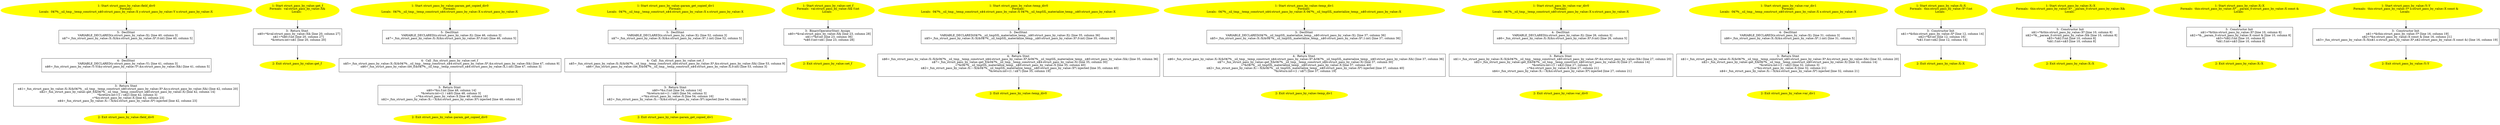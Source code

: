 /* @generated */
digraph cfg {
"field_div0#struct_pass_by_value#10739265731582012189.309f906a63458fd1d3c6651d011f1020_1" [label="1: Start struct_pass_by_value::field_div0\nFormals: \nLocals:  0$?%__sil_tmp__temp_construct_n$0:struct_pass_by_value::X y:struct_pass_by_value::Y x:struct_pass_by_value::X \n  " color=yellow style=filled]
	

	 "field_div0#struct_pass_by_value#10739265731582012189.309f906a63458fd1d3c6651d011f1020_1" -> "field_div0#struct_pass_by_value#10739265731582012189.309f906a63458fd1d3c6651d011f1020_5" ;
"field_div0#struct_pass_by_value#10739265731582012189.309f906a63458fd1d3c6651d011f1020_2" [label="2: Exit struct_pass_by_value::field_div0 \n  " color=yellow style=filled]
	

"field_div0#struct_pass_by_value#10739265731582012189.309f906a63458fd1d3c6651d011f1020_3" [label="3:  Return Stmt \n   n$1=_fun_struct_pass_by_value::X::X(&0$?%__sil_tmp__temp_construct_n$0:struct_pass_by_value::X*,&y.x:struct_pass_by_value::X&) [line 42, column 20]\n  n$2=_fun_struct_pass_by_value::get_f(&0$?%__sil_tmp__temp_construct_n$0:struct_pass_by_value::X) [line 42, column 14]\n  *&return:int=(1 / n$2) [line 42, column 3]\n  _=*&x:struct_pass_by_value::X [line 42, column 23]\n  n$4=_fun_struct_pass_by_value::X::~X(&x:struct_pass_by_value::X*) injected [line 42, column 23]\n " shape="box"]
	

	 "field_div0#struct_pass_by_value#10739265731582012189.309f906a63458fd1d3c6651d011f1020_3" -> "field_div0#struct_pass_by_value#10739265731582012189.309f906a63458fd1d3c6651d011f1020_2" ;
"field_div0#struct_pass_by_value#10739265731582012189.309f906a63458fd1d3c6651d011f1020_4" [label="4:  DeclStmt \n   VARIABLE_DECLARED(y:struct_pass_by_value::Y); [line 41, column 3]\n  n$6=_fun_struct_pass_by_value::Y::Y(&y:struct_pass_by_value::Y*,&x:struct_pass_by_value::X&) [line 41, column 5]\n " shape="box"]
	

	 "field_div0#struct_pass_by_value#10739265731582012189.309f906a63458fd1d3c6651d011f1020_4" -> "field_div0#struct_pass_by_value#10739265731582012189.309f906a63458fd1d3c6651d011f1020_3" ;
"field_div0#struct_pass_by_value#10739265731582012189.309f906a63458fd1d3c6651d011f1020_5" [label="5:  DeclStmt \n   VARIABLE_DECLARED(x:struct_pass_by_value::X); [line 40, column 3]\n  n$7=_fun_struct_pass_by_value::X::X(&x:struct_pass_by_value::X*,0:int) [line 40, column 5]\n " shape="box"]
	

	 "field_div0#struct_pass_by_value#10739265731582012189.309f906a63458fd1d3c6651d011f1020_5" -> "field_div0#struct_pass_by_value#10739265731582012189.309f906a63458fd1d3c6651d011f1020_4" ;
"get_f#struct_pass_by_value#16901161791851138670.e181cdd22ed5b9b12bfb0f726d36256b_1" [label="1: Start struct_pass_by_value::get_f\nFormals:  val:struct_pass_by_value::X&\nLocals:  \n  " color=yellow style=filled]
	

	 "get_f#struct_pass_by_value#16901161791851138670.e181cdd22ed5b9b12bfb0f726d36256b_1" -> "get_f#struct_pass_by_value#16901161791851138670.e181cdd22ed5b9b12bfb0f726d36256b_3" ;
"get_f#struct_pass_by_value#16901161791851138670.e181cdd22ed5b9b12bfb0f726d36256b_2" [label="2: Exit struct_pass_by_value::get_f \n  " color=yellow style=filled]
	

"get_f#struct_pass_by_value#16901161791851138670.e181cdd22ed5b9b12bfb0f726d36256b_3" [label="3:  Return Stmt \n   n$0=*&val:struct_pass_by_value::X& [line 20, column 27]\n  n$1=*n$0.f:int [line 20, column 27]\n  *&return:int=n$1 [line 20, column 20]\n " shape="box"]
	

	 "get_f#struct_pass_by_value#16901161791851138670.e181cdd22ed5b9b12bfb0f726d36256b_3" -> "get_f#struct_pass_by_value#16901161791851138670.e181cdd22ed5b9b12bfb0f726d36256b_2" ;
"param_get_copied_div0#struct_pass_by_value#5422600122206315156.a9ecc5bcf15beb35ee10b7d5c038ad8e_1" [label="1: Start struct_pass_by_value::param_get_copied_div0\nFormals: \nLocals:  0$?%__sil_tmp__temp_construct_n$4:struct_pass_by_value::X x:struct_pass_by_value::X \n  " color=yellow style=filled]
	

	 "param_get_copied_div0#struct_pass_by_value#5422600122206315156.a9ecc5bcf15beb35ee10b7d5c038ad8e_1" -> "param_get_copied_div0#struct_pass_by_value#5422600122206315156.a9ecc5bcf15beb35ee10b7d5c038ad8e_5" ;
"param_get_copied_div0#struct_pass_by_value#5422600122206315156.a9ecc5bcf15beb35ee10b7d5c038ad8e_2" [label="2: Exit struct_pass_by_value::param_get_copied_div0 \n  " color=yellow style=filled]
	

"param_get_copied_div0#struct_pass_by_value#5422600122206315156.a9ecc5bcf15beb35ee10b7d5c038ad8e_3" [label="3:  Return Stmt \n   n$0=*&x.f:int [line 48, column 14]\n  *&return:int=(1 / n$0) [line 48, column 3]\n  _=*&x:struct_pass_by_value::X [line 48, column 16]\n  n$2=_fun_struct_pass_by_value::X::~X(&x:struct_pass_by_value::X*) injected [line 48, column 16]\n " shape="box"]
	

	 "param_get_copied_div0#struct_pass_by_value#5422600122206315156.a9ecc5bcf15beb35ee10b7d5c038ad8e_3" -> "param_get_copied_div0#struct_pass_by_value#5422600122206315156.a9ecc5bcf15beb35ee10b7d5c038ad8e_2" ;
"param_get_copied_div0#struct_pass_by_value#5422600122206315156.a9ecc5bcf15beb35ee10b7d5c038ad8e_4" [label="4:  Call _fun_struct_pass_by_value::set_f \n   n$5=_fun_struct_pass_by_value::X::X(&0$?%__sil_tmp__temp_construct_n$4:struct_pass_by_value::X*,&x:struct_pass_by_value::X&) [line 47, column 9]\n  n$6=_fun_struct_pass_by_value::set_f(&0$?%__sil_tmp__temp_construct_n$4:struct_pass_by_value::X,1:int) [line 47, column 3]\n " shape="box"]
	

	 "param_get_copied_div0#struct_pass_by_value#5422600122206315156.a9ecc5bcf15beb35ee10b7d5c038ad8e_4" -> "param_get_copied_div0#struct_pass_by_value#5422600122206315156.a9ecc5bcf15beb35ee10b7d5c038ad8e_3" ;
"param_get_copied_div0#struct_pass_by_value#5422600122206315156.a9ecc5bcf15beb35ee10b7d5c038ad8e_5" [label="5:  DeclStmt \n   VARIABLE_DECLARED(x:struct_pass_by_value::X); [line 46, column 3]\n  n$7=_fun_struct_pass_by_value::X::X(&x:struct_pass_by_value::X*,0:int) [line 46, column 5]\n " shape="box"]
	

	 "param_get_copied_div0#struct_pass_by_value#5422600122206315156.a9ecc5bcf15beb35ee10b7d5c038ad8e_5" -> "param_get_copied_div0#struct_pass_by_value#5422600122206315156.a9ecc5bcf15beb35ee10b7d5c038ad8e_4" ;
"param_get_copied_div1#struct_pass_by_value#4678038335560999331.58ffd03114defd7dfa2ce1d8e7c84b46_1" [label="1: Start struct_pass_by_value::param_get_copied_div1\nFormals: \nLocals:  0$?%__sil_tmp__temp_construct_n$4:struct_pass_by_value::X x:struct_pass_by_value::X \n  " color=yellow style=filled]
	

	 "param_get_copied_div1#struct_pass_by_value#4678038335560999331.58ffd03114defd7dfa2ce1d8e7c84b46_1" -> "param_get_copied_div1#struct_pass_by_value#4678038335560999331.58ffd03114defd7dfa2ce1d8e7c84b46_5" ;
"param_get_copied_div1#struct_pass_by_value#4678038335560999331.58ffd03114defd7dfa2ce1d8e7c84b46_2" [label="2: Exit struct_pass_by_value::param_get_copied_div1 \n  " color=yellow style=filled]
	

"param_get_copied_div1#struct_pass_by_value#4678038335560999331.58ffd03114defd7dfa2ce1d8e7c84b46_3" [label="3:  Return Stmt \n   n$0=*&x.f:int [line 54, column 14]\n  *&return:int=(1 / n$0) [line 54, column 3]\n  _=*&x:struct_pass_by_value::X [line 54, column 16]\n  n$2=_fun_struct_pass_by_value::X::~X(&x:struct_pass_by_value::X*) injected [line 54, column 16]\n " shape="box"]
	

	 "param_get_copied_div1#struct_pass_by_value#4678038335560999331.58ffd03114defd7dfa2ce1d8e7c84b46_3" -> "param_get_copied_div1#struct_pass_by_value#4678038335560999331.58ffd03114defd7dfa2ce1d8e7c84b46_2" ;
"param_get_copied_div1#struct_pass_by_value#4678038335560999331.58ffd03114defd7dfa2ce1d8e7c84b46_4" [label="4:  Call _fun_struct_pass_by_value::set_f \n   n$5=_fun_struct_pass_by_value::X::X(&0$?%__sil_tmp__temp_construct_n$4:struct_pass_by_value::X*,&x:struct_pass_by_value::X&) [line 53, column 9]\n  n$6=_fun_struct_pass_by_value::set_f(&0$?%__sil_tmp__temp_construct_n$4:struct_pass_by_value::X,0:int) [line 53, column 3]\n " shape="box"]
	

	 "param_get_copied_div1#struct_pass_by_value#4678038335560999331.58ffd03114defd7dfa2ce1d8e7c84b46_4" -> "param_get_copied_div1#struct_pass_by_value#4678038335560999331.58ffd03114defd7dfa2ce1d8e7c84b46_3" ;
"param_get_copied_div1#struct_pass_by_value#4678038335560999331.58ffd03114defd7dfa2ce1d8e7c84b46_5" [label="5:  DeclStmt \n   VARIABLE_DECLARED(x:struct_pass_by_value::X); [line 52, column 3]\n  n$7=_fun_struct_pass_by_value::X::X(&x:struct_pass_by_value::X*,1:int) [line 52, column 5]\n " shape="box"]
	

	 "param_get_copied_div1#struct_pass_by_value#4678038335560999331.58ffd03114defd7dfa2ce1d8e7c84b46_5" -> "param_get_copied_div1#struct_pass_by_value#4678038335560999331.58ffd03114defd7dfa2ce1d8e7c84b46_4" ;
"set_f#struct_pass_by_value#449985082730240817.3244dc0de9a72d4ec2d03e236d94d06e_1" [label="1: Start struct_pass_by_value::set_f\nFormals:  val:struct_pass_by_value::X& f:int\nLocals:  \n  " color=yellow style=filled]
	

	 "set_f#struct_pass_by_value#449985082730240817.3244dc0de9a72d4ec2d03e236d94d06e_1" -> "set_f#struct_pass_by_value#449985082730240817.3244dc0de9a72d4ec2d03e236d94d06e_3" ;
"set_f#struct_pass_by_value#449985082730240817.3244dc0de9a72d4ec2d03e236d94d06e_2" [label="2: Exit struct_pass_by_value::set_f \n  " color=yellow style=filled]
	

"set_f#struct_pass_by_value#449985082730240817.3244dc0de9a72d4ec2d03e236d94d06e_3" [label="3:  BinaryOperatorStmt: Assign \n   n$0=*&val:struct_pass_by_value::X& [line 23, column 28]\n  n$1=*&f:int [line 23, column 36]\n  *n$0.f:int=n$1 [line 23, column 28]\n " shape="box"]
	

	 "set_f#struct_pass_by_value#449985082730240817.3244dc0de9a72d4ec2d03e236d94d06e_3" -> "set_f#struct_pass_by_value#449985082730240817.3244dc0de9a72d4ec2d03e236d94d06e_2" ;
"temp_div0#struct_pass_by_value#12428807554484697371.c8fca64e841f1b138c802c96104d913c_1" [label="1: Start struct_pass_by_value::temp_div0\nFormals: \nLocals:  0$?%__sil_tmp__temp_construct_n$4:struct_pass_by_value::X 0$?%__sil_tmpSIL_materialize_temp__n$0:struct_pass_by_value::X \n  " color=yellow style=filled]
	

	 "temp_div0#struct_pass_by_value#12428807554484697371.c8fca64e841f1b138c802c96104d913c_1" -> "temp_div0#struct_pass_by_value#12428807554484697371.c8fca64e841f1b138c802c96104d913c_3" ;
"temp_div0#struct_pass_by_value#12428807554484697371.c8fca64e841f1b138c802c96104d913c_2" [label="2: Exit struct_pass_by_value::temp_div0 \n  " color=yellow style=filled]
	

"temp_div0#struct_pass_by_value#12428807554484697371.c8fca64e841f1b138c802c96104d913c_3" [label="3:  DeclStmt \n   VARIABLE_DECLARED(0$?%__sil_tmpSIL_materialize_temp__n$0:struct_pass_by_value::X); [line 35, column 36]\n  n$5=_fun_struct_pass_by_value::X::X(&0$?%__sil_tmpSIL_materialize_temp__n$0:struct_pass_by_value::X*,0:int) [line 35, column 36]\n " shape="box"]
	

	 "temp_div0#struct_pass_by_value#12428807554484697371.c8fca64e841f1b138c802c96104d913c_3" -> "temp_div0#struct_pass_by_value#12428807554484697371.c8fca64e841f1b138c802c96104d913c_4" ;
"temp_div0#struct_pass_by_value#12428807554484697371.c8fca64e841f1b138c802c96104d913c_4" [label="4:  Return Stmt \n   n$6=_fun_struct_pass_by_value::X::X(&0$?%__sil_tmp__temp_construct_n$4:struct_pass_by_value::X*,&0$?%__sil_tmpSIL_materialize_temp__n$0:struct_pass_by_value::X&) [line 35, column 36]\n  n$7=_fun_struct_pass_by_value::get_f(&0$?%__sil_tmp__temp_construct_n$4:struct_pass_by_value::X) [line 35, column 30]\n  _=*&0$?%__sil_tmpSIL_materialize_temp__n$0:struct_pass_by_value::X [line 35, column 40]\n  n$2=_fun_struct_pass_by_value::X::~X(&0$?%__sil_tmpSIL_materialize_temp__n$0:struct_pass_by_value::X*) injected [line 35, column 40]\n  *&return:int=(1 / n$7) [line 35, column 19]\n " shape="box"]
	

	 "temp_div0#struct_pass_by_value#12428807554484697371.c8fca64e841f1b138c802c96104d913c_4" -> "temp_div0#struct_pass_by_value#12428807554484697371.c8fca64e841f1b138c802c96104d913c_2" ;
"temp_div1#struct_pass_by_value#13173334156757910444.11618e43948d09c7324724af84bc0d5b_1" [label="1: Start struct_pass_by_value::temp_div1\nFormals: \nLocals:  0$?%__sil_tmp__temp_construct_n$4:struct_pass_by_value::X 0$?%__sil_tmpSIL_materialize_temp__n$0:struct_pass_by_value::X \n  " color=yellow style=filled]
	

	 "temp_div1#struct_pass_by_value#13173334156757910444.11618e43948d09c7324724af84bc0d5b_1" -> "temp_div1#struct_pass_by_value#13173334156757910444.11618e43948d09c7324724af84bc0d5b_3" ;
"temp_div1#struct_pass_by_value#13173334156757910444.11618e43948d09c7324724af84bc0d5b_2" [label="2: Exit struct_pass_by_value::temp_div1 \n  " color=yellow style=filled]
	

"temp_div1#struct_pass_by_value#13173334156757910444.11618e43948d09c7324724af84bc0d5b_3" [label="3:  DeclStmt \n   VARIABLE_DECLARED(0$?%__sil_tmpSIL_materialize_temp__n$0:struct_pass_by_value::X); [line 37, column 36]\n  n$5=_fun_struct_pass_by_value::X::X(&0$?%__sil_tmpSIL_materialize_temp__n$0:struct_pass_by_value::X*,1:int) [line 37, column 36]\n " shape="box"]
	

	 "temp_div1#struct_pass_by_value#13173334156757910444.11618e43948d09c7324724af84bc0d5b_3" -> "temp_div1#struct_pass_by_value#13173334156757910444.11618e43948d09c7324724af84bc0d5b_4" ;
"temp_div1#struct_pass_by_value#13173334156757910444.11618e43948d09c7324724af84bc0d5b_4" [label="4:  Return Stmt \n   n$6=_fun_struct_pass_by_value::X::X(&0$?%__sil_tmp__temp_construct_n$4:struct_pass_by_value::X*,&0$?%__sil_tmpSIL_materialize_temp__n$0:struct_pass_by_value::X&) [line 37, column 36]\n  n$7=_fun_struct_pass_by_value::get_f(&0$?%__sil_tmp__temp_construct_n$4:struct_pass_by_value::X) [line 37, column 30]\n  _=*&0$?%__sil_tmpSIL_materialize_temp__n$0:struct_pass_by_value::X [line 37, column 40]\n  n$2=_fun_struct_pass_by_value::X::~X(&0$?%__sil_tmpSIL_materialize_temp__n$0:struct_pass_by_value::X*) injected [line 37, column 40]\n  *&return:int=(1 / n$7) [line 37, column 19]\n " shape="box"]
	

	 "temp_div1#struct_pass_by_value#13173334156757910444.11618e43948d09c7324724af84bc0d5b_4" -> "temp_div1#struct_pass_by_value#13173334156757910444.11618e43948d09c7324724af84bc0d5b_2" ;
"var_div0#struct_pass_by_value#10764880494979445665.44da929aedf0cdc1afaea064cb399051_1" [label="1: Start struct_pass_by_value::var_div0\nFormals: \nLocals:  0$?%__sil_tmp__temp_construct_n$0:struct_pass_by_value::X x:struct_pass_by_value::X \n  " color=yellow style=filled]
	

	 "var_div0#struct_pass_by_value#10764880494979445665.44da929aedf0cdc1afaea064cb399051_1" -> "var_div0#struct_pass_by_value#10764880494979445665.44da929aedf0cdc1afaea064cb399051_4" ;
"var_div0#struct_pass_by_value#10764880494979445665.44da929aedf0cdc1afaea064cb399051_2" [label="2: Exit struct_pass_by_value::var_div0 \n  " color=yellow style=filled]
	

"var_div0#struct_pass_by_value#10764880494979445665.44da929aedf0cdc1afaea064cb399051_3" [label="3:  Return Stmt \n   n$1=_fun_struct_pass_by_value::X::X(&0$?%__sil_tmp__temp_construct_n$0:struct_pass_by_value::X*,&x:struct_pass_by_value::X&) [line 27, column 20]\n  n$2=_fun_struct_pass_by_value::get_f(&0$?%__sil_tmp__temp_construct_n$0:struct_pass_by_value::X) [line 27, column 14]\n  *&return:int=(1 / n$2) [line 27, column 3]\n  _=*&x:struct_pass_by_value::X [line 27, column 21]\n  n$4=_fun_struct_pass_by_value::X::~X(&x:struct_pass_by_value::X*) injected [line 27, column 21]\n " shape="box"]
	

	 "var_div0#struct_pass_by_value#10764880494979445665.44da929aedf0cdc1afaea064cb399051_3" -> "var_div0#struct_pass_by_value#10764880494979445665.44da929aedf0cdc1afaea064cb399051_2" ;
"var_div0#struct_pass_by_value#10764880494979445665.44da929aedf0cdc1afaea064cb399051_4" [label="4:  DeclStmt \n   VARIABLE_DECLARED(x:struct_pass_by_value::X); [line 26, column 3]\n  n$6=_fun_struct_pass_by_value::X::X(&x:struct_pass_by_value::X*,0:int) [line 26, column 5]\n " shape="box"]
	

	 "var_div0#struct_pass_by_value#10764880494979445665.44da929aedf0cdc1afaea064cb399051_4" -> "var_div0#struct_pass_by_value#10764880494979445665.44da929aedf0cdc1afaea064cb399051_3" ;
"var_div1#struct_pass_by_value#11501824865066029482.b667f3a6d8153cf4e571282bd064fc22_1" [label="1: Start struct_pass_by_value::var_div1\nFormals: \nLocals:  0$?%__sil_tmp__temp_construct_n$0:struct_pass_by_value::X x:struct_pass_by_value::X \n  " color=yellow style=filled]
	

	 "var_div1#struct_pass_by_value#11501824865066029482.b667f3a6d8153cf4e571282bd064fc22_1" -> "var_div1#struct_pass_by_value#11501824865066029482.b667f3a6d8153cf4e571282bd064fc22_4" ;
"var_div1#struct_pass_by_value#11501824865066029482.b667f3a6d8153cf4e571282bd064fc22_2" [label="2: Exit struct_pass_by_value::var_div1 \n  " color=yellow style=filled]
	

"var_div1#struct_pass_by_value#11501824865066029482.b667f3a6d8153cf4e571282bd064fc22_3" [label="3:  Return Stmt \n   n$1=_fun_struct_pass_by_value::X::X(&0$?%__sil_tmp__temp_construct_n$0:struct_pass_by_value::X*,&x:struct_pass_by_value::X&) [line 32, column 20]\n  n$2=_fun_struct_pass_by_value::get_f(&0$?%__sil_tmp__temp_construct_n$0:struct_pass_by_value::X) [line 32, column 14]\n  *&return:int=(1 / n$2) [line 32, column 3]\n  _=*&x:struct_pass_by_value::X [line 32, column 21]\n  n$4=_fun_struct_pass_by_value::X::~X(&x:struct_pass_by_value::X*) injected [line 32, column 21]\n " shape="box"]
	

	 "var_div1#struct_pass_by_value#11501824865066029482.b667f3a6d8153cf4e571282bd064fc22_3" -> "var_div1#struct_pass_by_value#11501824865066029482.b667f3a6d8153cf4e571282bd064fc22_2" ;
"var_div1#struct_pass_by_value#11501824865066029482.b667f3a6d8153cf4e571282bd064fc22_4" [label="4:  DeclStmt \n   VARIABLE_DECLARED(x:struct_pass_by_value::X); [line 31, column 3]\n  n$6=_fun_struct_pass_by_value::X::X(&x:struct_pass_by_value::X*,1:int) [line 31, column 5]\n " shape="box"]
	

	 "var_div1#struct_pass_by_value#11501824865066029482.b667f3a6d8153cf4e571282bd064fc22_4" -> "var_div1#struct_pass_by_value#11501824865066029482.b667f3a6d8153cf4e571282bd064fc22_3" ;
"X#X#struct_pass_by_value#{11203369373673859396}.cf8c3ea98f014a538f7f90e4593e75eb_1" [label="1: Start struct_pass_by_value::X::X\nFormals:  this:struct_pass_by_value::X* f:int\nLocals:  \n  " color=yellow style=filled]
	

	 "X#X#struct_pass_by_value#{11203369373673859396}.cf8c3ea98f014a538f7f90e4593e75eb_1" -> "X#X#struct_pass_by_value#{11203369373673859396}.cf8c3ea98f014a538f7f90e4593e75eb_3" ;
"X#X#struct_pass_by_value#{11203369373673859396}.cf8c3ea98f014a538f7f90e4593e75eb_2" [label="2: Exit struct_pass_by_value::X::X \n  " color=yellow style=filled]
	

"X#X#struct_pass_by_value#{11203369373673859396}.cf8c3ea98f014a538f7f90e4593e75eb_3" [label="3:  Constructor Init \n   n$1=*&this:struct_pass_by_value::X* [line 12, column 14]\n  n$2=*&f:int [line 12, column 16]\n  *n$1.f:int=n$2 [line 12, column 14]\n " shape="box"]
	

	 "X#X#struct_pass_by_value#{11203369373673859396}.cf8c3ea98f014a538f7f90e4593e75eb_3" -> "X#X#struct_pass_by_value#{11203369373673859396}.cf8c3ea98f014a538f7f90e4593e75eb_2" ;
"X#X#struct_pass_by_value#{8495470270182220238|constexpr}.ea3fe0be489de1d7a9283f9ea7d8899f_1" [label="1: Start struct_pass_by_value::X::X\nFormals:  this:struct_pass_by_value::X* __param_0:struct_pass_by_value::X&\nLocals:  \n  " color=yellow style=filled]
	

	 "X#X#struct_pass_by_value#{8495470270182220238|constexpr}.ea3fe0be489de1d7a9283f9ea7d8899f_1" -> "X#X#struct_pass_by_value#{8495470270182220238|constexpr}.ea3fe0be489de1d7a9283f9ea7d8899f_3" ;
"X#X#struct_pass_by_value#{8495470270182220238|constexpr}.ea3fe0be489de1d7a9283f9ea7d8899f_2" [label="2: Exit struct_pass_by_value::X::X \n  " color=yellow style=filled]
	

"X#X#struct_pass_by_value#{8495470270182220238|constexpr}.ea3fe0be489de1d7a9283f9ea7d8899f_3" [label="3:  Constructor Init \n   n$1=*&this:struct_pass_by_value::X* [line 10, column 8]\n  n$2=*&__param_0:struct_pass_by_value::X& [line 10, column 8]\n  n$3=*n$2.f:int [line 10, column 8]\n  *n$1.f:int=n$3 [line 10, column 8]\n " shape="box"]
	

	 "X#X#struct_pass_by_value#{8495470270182220238|constexpr}.ea3fe0be489de1d7a9283f9ea7d8899f_3" -> "X#X#struct_pass_by_value#{8495470270182220238|constexpr}.ea3fe0be489de1d7a9283f9ea7d8899f_2" ;
"X#X#struct_pass_by_value#{9755652315089766298|constexpr}.81acc1c263466d84e0cc912cd1d47b28_1" [label="1: Start struct_pass_by_value::X::X\nFormals:  this:struct_pass_by_value::X* __param_0:struct_pass_by_value::X const &\nLocals:  \n  " color=yellow style=filled]
	

	 "X#X#struct_pass_by_value#{9755652315089766298|constexpr}.81acc1c263466d84e0cc912cd1d47b28_1" -> "X#X#struct_pass_by_value#{9755652315089766298|constexpr}.81acc1c263466d84e0cc912cd1d47b28_3" ;
"X#X#struct_pass_by_value#{9755652315089766298|constexpr}.81acc1c263466d84e0cc912cd1d47b28_2" [label="2: Exit struct_pass_by_value::X::X \n  " color=yellow style=filled]
	

"X#X#struct_pass_by_value#{9755652315089766298|constexpr}.81acc1c263466d84e0cc912cd1d47b28_3" [label="3:  Constructor Init \n   n$1=*&this:struct_pass_by_value::X* [line 10, column 8]\n  n$2=*&__param_0:struct_pass_by_value::X const & [line 10, column 8]\n  n$3=*n$2.f:int [line 10, column 8]\n  *n$1.f:int=n$3 [line 10, column 8]\n " shape="box"]
	

	 "X#X#struct_pass_by_value#{9755652315089766298|constexpr}.81acc1c263466d84e0cc912cd1d47b28_3" -> "X#X#struct_pass_by_value#{9755652315089766298|constexpr}.81acc1c263466d84e0cc912cd1d47b28_2" ;
"Y#Y#struct_pass_by_value#{2591422873810003675}.4cc6400ed3a8bedc19c95b6ea1876631_1" [label="1: Start struct_pass_by_value::Y::Y\nFormals:  this:struct_pass_by_value::Y* x:struct_pass_by_value::X const &\nLocals:  \n  " color=yellow style=filled]
	

	 "Y#Y#struct_pass_by_value#{2591422873810003675}.4cc6400ed3a8bedc19c95b6ea1876631_1" -> "Y#Y#struct_pass_by_value#{2591422873810003675}.4cc6400ed3a8bedc19c95b6ea1876631_3" ;
"Y#Y#struct_pass_by_value#{2591422873810003675}.4cc6400ed3a8bedc19c95b6ea1876631_2" [label="2: Exit struct_pass_by_value::Y::Y \n  " color=yellow style=filled]
	

"Y#Y#struct_pass_by_value#{2591422873810003675}.4cc6400ed3a8bedc19c95b6ea1876631_3" [label="3:  Constructor Init \n   n$1=*&this:struct_pass_by_value::Y* [line 16, column 19]\n  n$2=*&x:struct_pass_by_value::X const & [line 16, column 21]\n  n$3=_fun_struct_pass_by_value::X::X(n$1.x:struct_pass_by_value::X*,n$2:struct_pass_by_value::X const &) [line 16, column 19]\n " shape="box"]
	

	 "Y#Y#struct_pass_by_value#{2591422873810003675}.4cc6400ed3a8bedc19c95b6ea1876631_3" -> "Y#Y#struct_pass_by_value#{2591422873810003675}.4cc6400ed3a8bedc19c95b6ea1876631_2" ;
}
